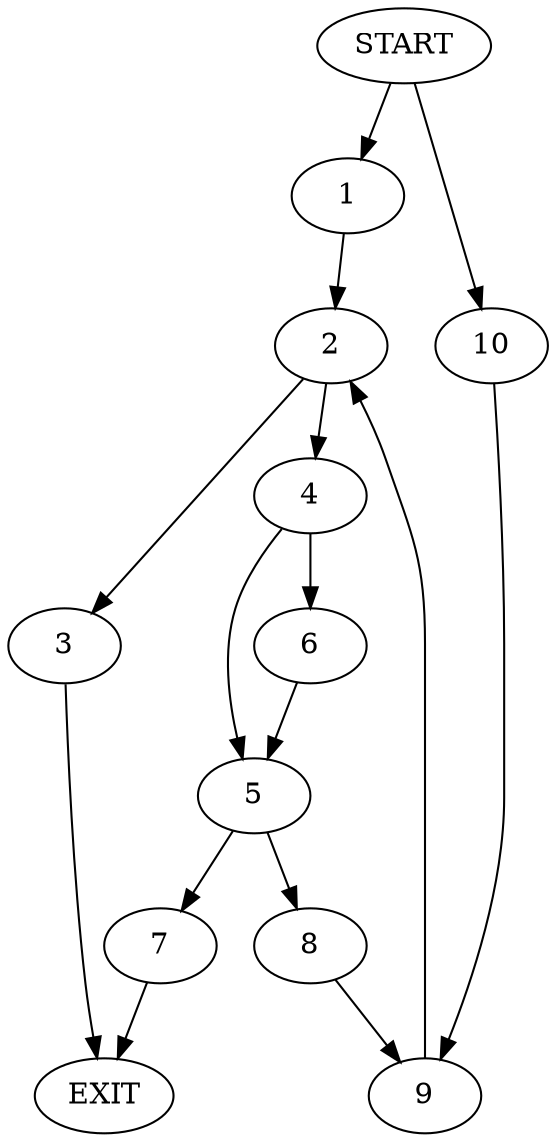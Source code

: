 digraph {
0 [label="START"]
11 [label="EXIT"]
0 -> 1
1 -> 2
2 -> 3
2 -> 4
3 -> 11
4 -> 5
4 -> 6
6 -> 5
5 -> 7
5 -> 8
8 -> 9
7 -> 11
9 -> 2
0 -> 10
10 -> 9
}
